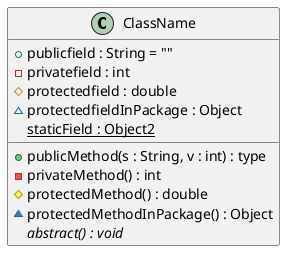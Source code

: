 @startuml class-diagram-03a.png
/'
 ' Samples for Class Diagrams
 '/

class ClassName {
  {field} + publicfield : String = ""
  {field} - privatefield : int
  {field} # protectedfield : double
  {field} ~ protectedfieldInPackage : Object
  {classifier} staticField : Object2

  {method} + publicMethod(s : String, v : int) : type
  {method} - privateMethod() : int
  {method} # protectedMethod() : double
  {method} ~ protectedMethodInPackage() : Object
  {abstract} abstract() : void
}

@enduml

@startuml class-diagram-03b.png
/'
 ' Samples for Class Diagrams
 '/

skinparam classAttributeIconSize 10
class ClassName {
  {field} + publicfield : String = ""
  {field} - privatefield : int
  {field} # protectedfield : double
  {field} ~ protectedfieldInPackage : Object
  {classifier} staticField : Object2

  {method} + publicMethod(s : String, v : int) : type
  {method} - privateMethod() : int
  {method} # protectedMethod() : double
  {method} ~ protectedMethodInPackage() : Object
  {abstract} abstract() : void
}

@enduml

